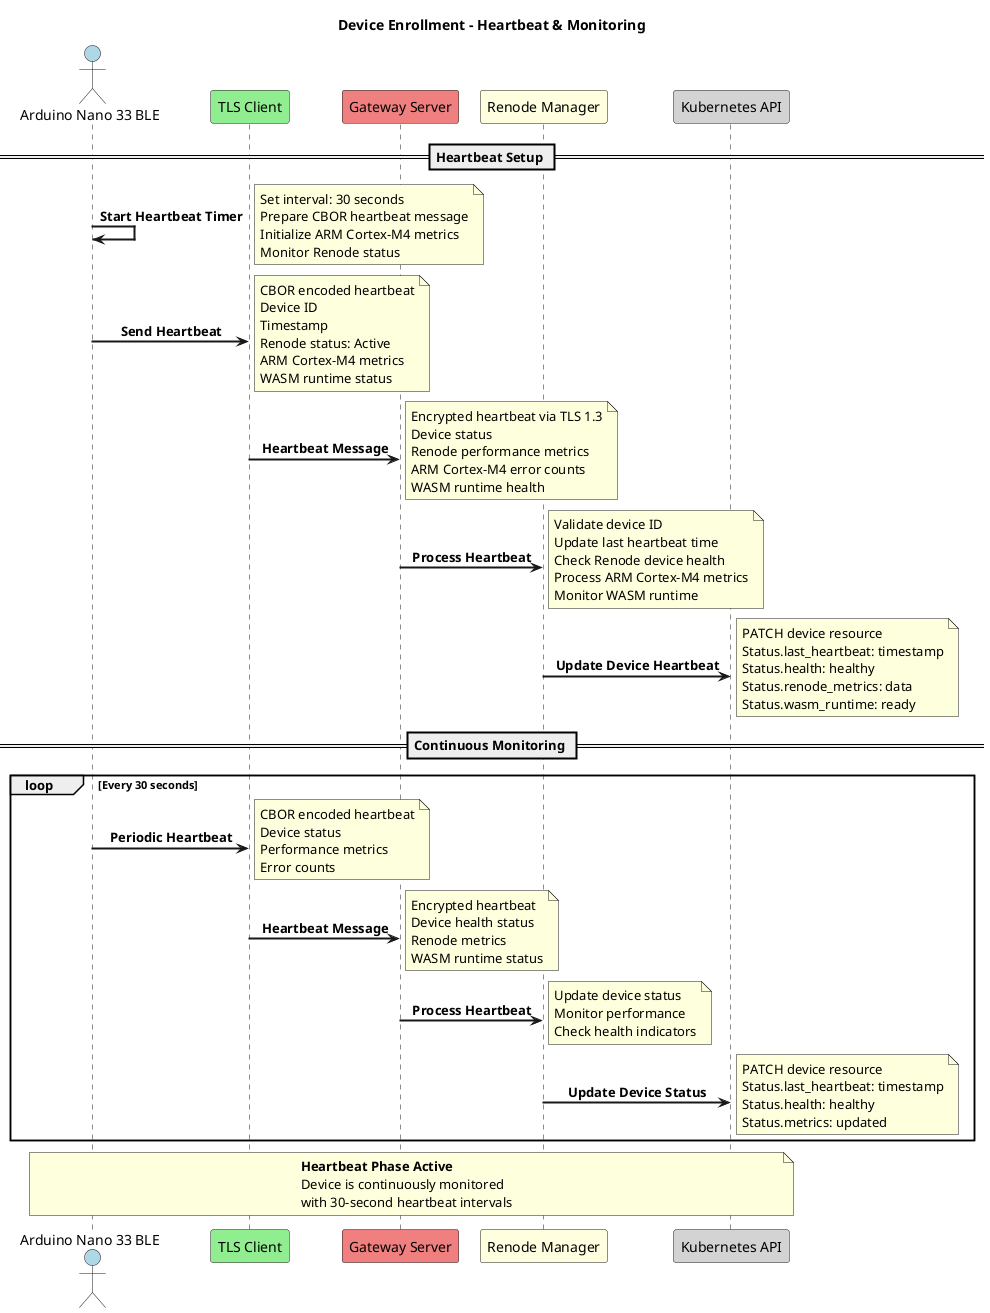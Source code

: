' SPDX-License-Identifier: CC-BY-4.0
' Copyright © 2025 Wasmbed contributors

@startuml
title Device Enrollment - Heartbeat & Monitoring

skinparam wrapMessageWidth 200
skinparam sequenceMessageAlign center
skinparam sequenceArrowThickness 2
skinparam sequenceLifeLineBackgroundColor #E8F4FD
skinparam sequenceActorBackgroundColor #D4E6F1
skinparam sequenceParticipantBackgroundColor #F8F9FA
skinparam direction top to bottom

actor "Arduino Nano 33 BLE" as MCU #LightBlue
participant "TLS Client" as TLS_CLIENT #LightGreen
participant "Gateway Server" as GATEWAY #LightCoral
participant "Renode Manager" as RENODE_MGR #LightYellow
participant "Kubernetes API" as K8S_API #LightGray

== Heartbeat Setup ==

MCU -> MCU : **Start Heartbeat Timer**
note right : Set interval: 30 seconds\nPrepare CBOR heartbeat message\nInitialize ARM Cortex-M4 metrics\nMonitor Renode status

MCU -> TLS_CLIENT : **Send Heartbeat**
note right : CBOR encoded heartbeat\nDevice ID\nTimestamp\nRenode status: Active\nARM Cortex-M4 metrics\nWASM runtime status

TLS_CLIENT -> GATEWAY : **Heartbeat Message**
note right : Encrypted heartbeat via TLS 1.3\nDevice status\nRenode performance metrics\nARM Cortex-M4 error counts\nWASM runtime health

GATEWAY -> RENODE_MGR : **Process Heartbeat**
note right : Validate device ID\nUpdate last heartbeat time\nCheck Renode device health\nProcess ARM Cortex-M4 metrics\nMonitor WASM runtime

RENODE_MGR -> K8S_API : **Update Device Heartbeat**
note right : PATCH device resource\nStatus.last_heartbeat: timestamp\nStatus.health: healthy\nStatus.renode_metrics: data\nStatus.wasm_runtime: ready

== Continuous Monitoring ==

loop **Every 30 seconds**
    MCU -> TLS_CLIENT : **Periodic Heartbeat**
    note right : CBOR encoded heartbeat\nDevice status\nPerformance metrics\nError counts
    
    TLS_CLIENT -> GATEWAY : **Heartbeat Message**
    note right : Encrypted heartbeat\nDevice health status\nRenode metrics\nWASM runtime status
    
    GATEWAY -> RENODE_MGR : **Process Heartbeat**
    note right : Update device status\nMonitor performance\nCheck health indicators
    
    RENODE_MGR -> K8S_API : **Update Device Status**
    note right : PATCH device resource\nStatus.last_heartbeat: timestamp\nStatus.health: healthy\nStatus.metrics: updated
end

note over MCU, K8S_API
  **Heartbeat Phase Active**
  Device is continuously monitored
  with 30-second heartbeat intervals
end note

@enduml
